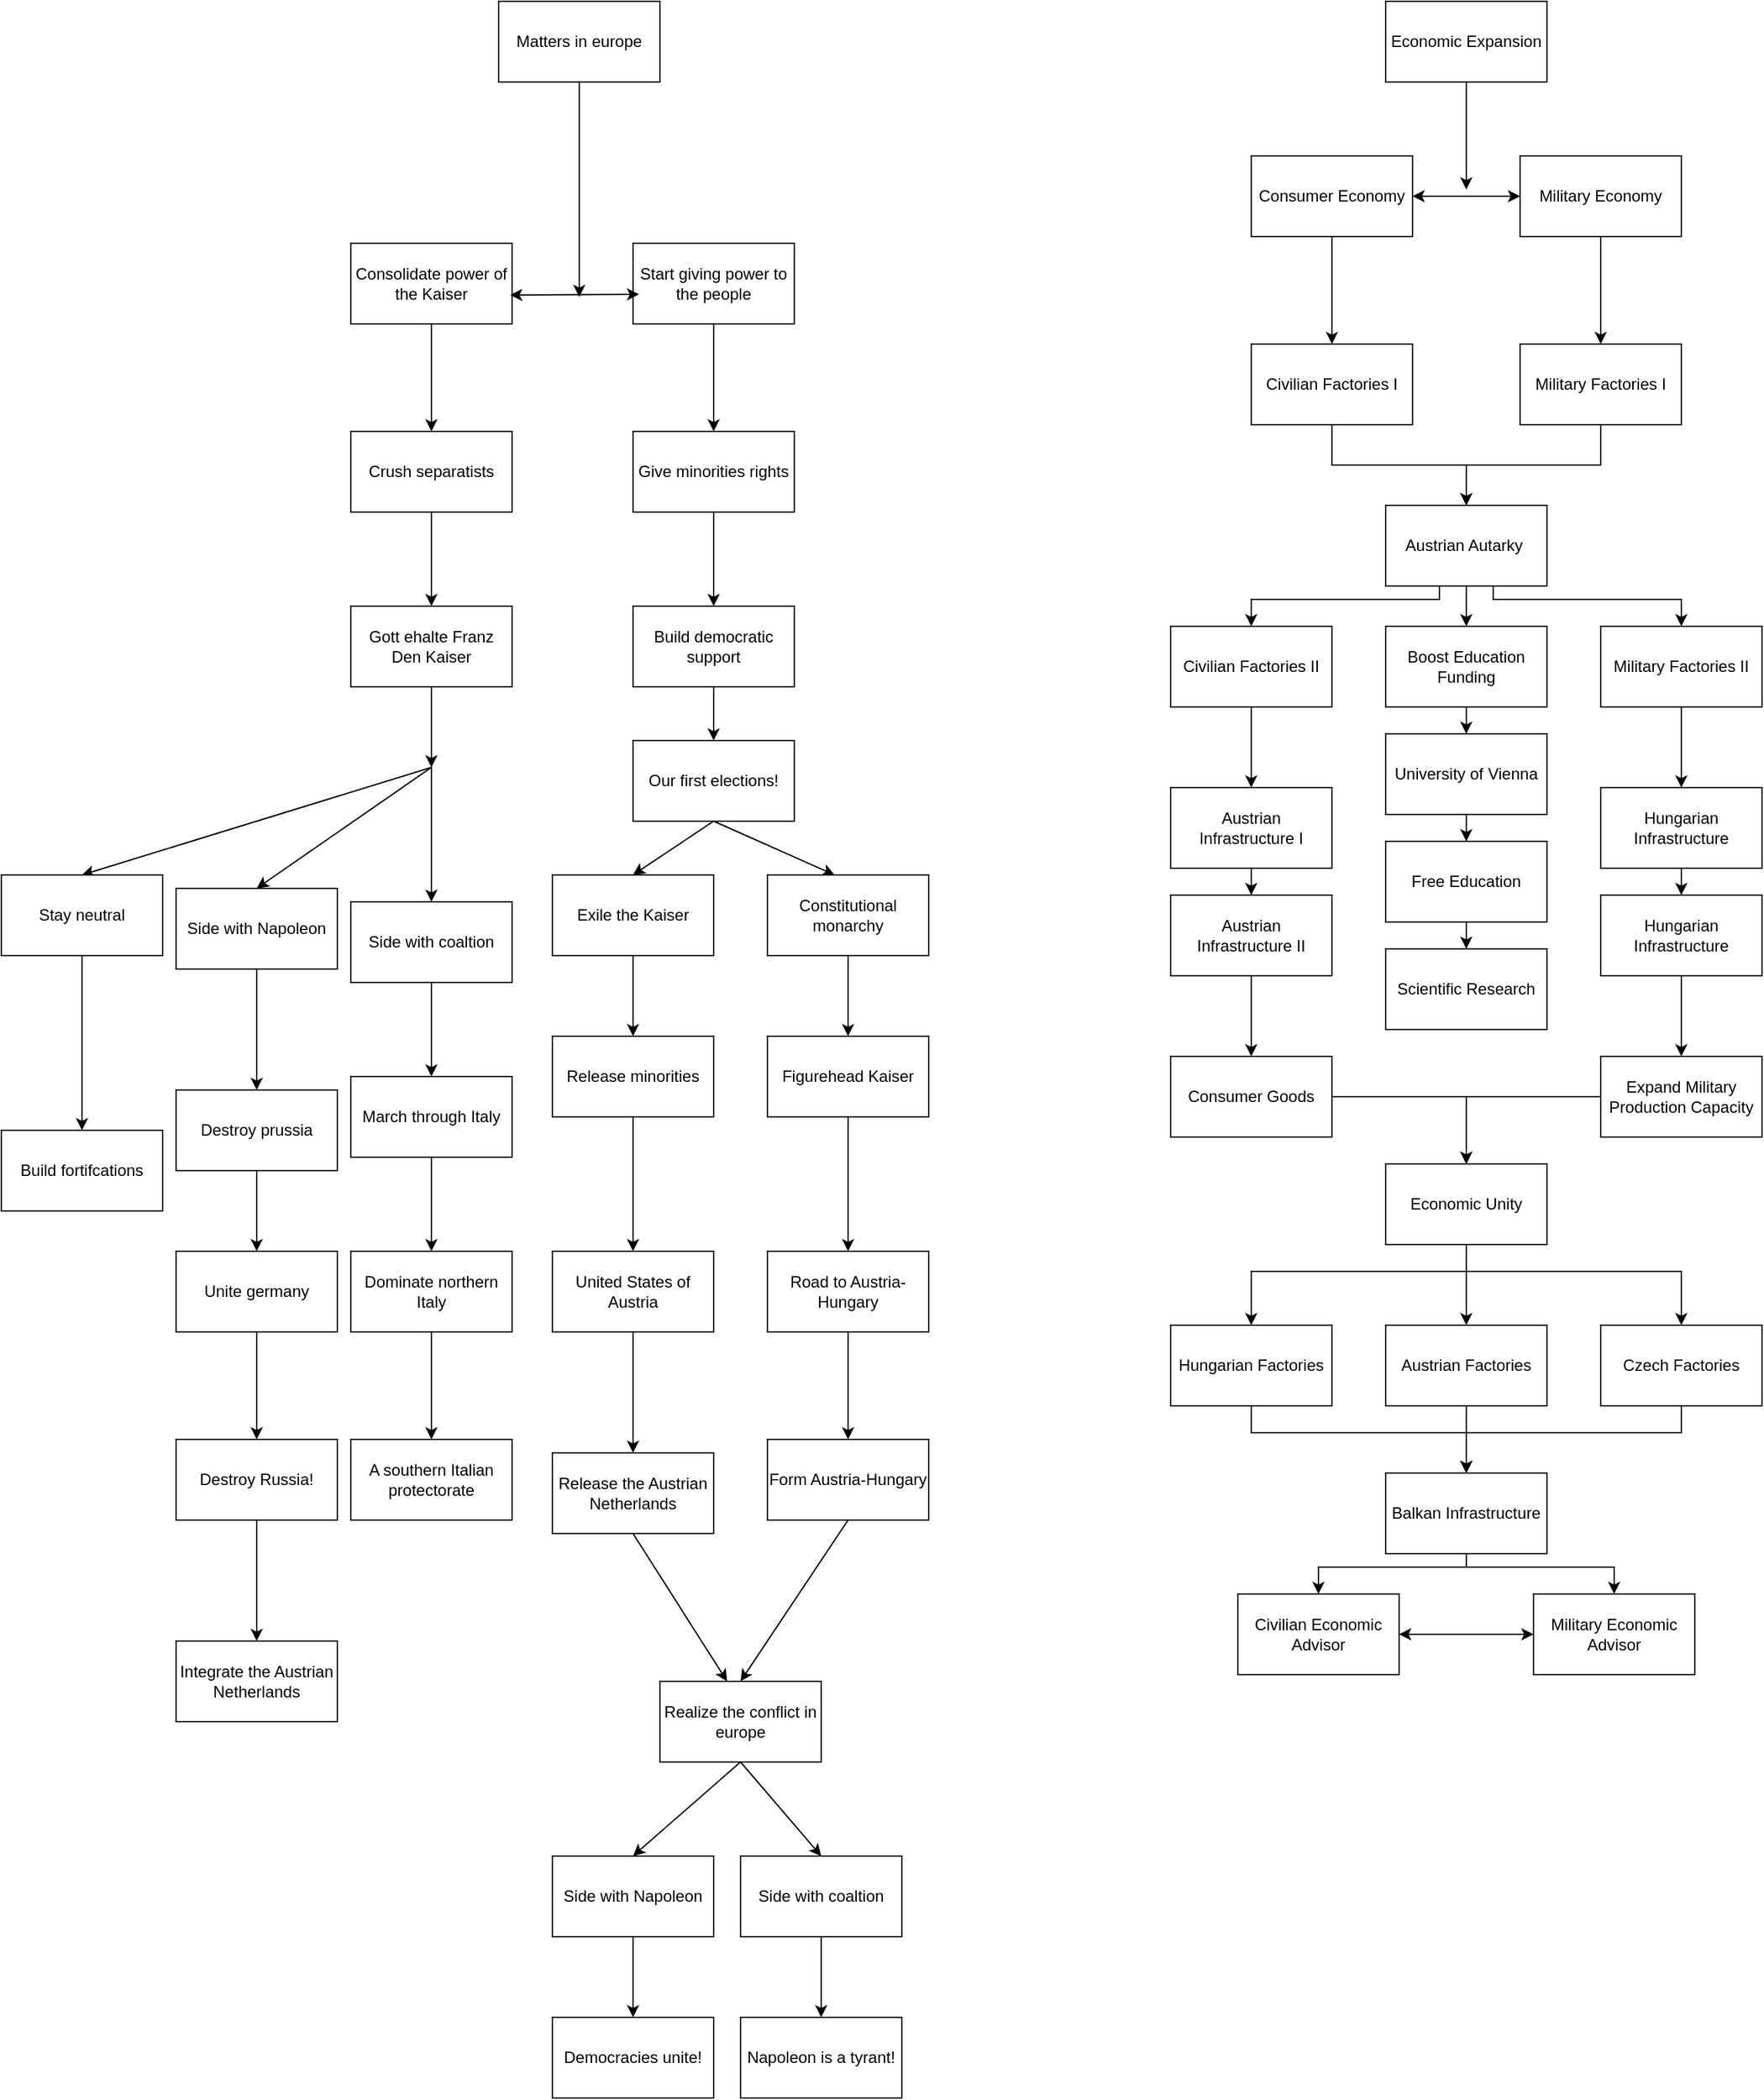<mxfile version="16.1.2" type="device" pages="3"><diagram id="ahW9oSjxaU1aZoaBbShA" name="Page-1"><mxGraphModel dx="1837" dy="1432" grid="1" gridSize="10" guides="1" tooltips="1" connect="1" arrows="1" fold="1" page="1" pageScale="1" pageWidth="1200" pageHeight="1600" math="0" shadow="0"><root><mxCell id="0"/><mxCell id="1" parent="0"/><mxCell id="sL8kFt75Kg1kwQUt9r2p-1" value="Consolidate power of the Kaiser" style="rounded=0;whiteSpace=wrap;html=1;" parent="1" vertex="1"><mxGeometry x="270" y="210" width="120" height="60" as="geometry"/></mxCell><mxCell id="sL8kFt75Kg1kwQUt9r2p-2" value="Matters in europe" style="rounded=0;whiteSpace=wrap;html=1;" parent="1" vertex="1"><mxGeometry x="380" y="30" width="120" height="60" as="geometry"/></mxCell><mxCell id="sL8kFt75Kg1kwQUt9r2p-3" value="" style="endArrow=classic;html=1;rounded=0;exitX=0.5;exitY=1;exitDx=0;exitDy=0;" parent="1" source="sL8kFt75Kg1kwQUt9r2p-2" edge="1"><mxGeometry width="50" height="50" relative="1" as="geometry"><mxPoint x="400" y="320" as="sourcePoint"/><mxPoint x="440" y="250" as="targetPoint"/></mxGeometry></mxCell><mxCell id="sL8kFt75Kg1kwQUt9r2p-10" value="Start giving power to the people" style="rounded=0;whiteSpace=wrap;html=1;" parent="1" vertex="1"><mxGeometry x="480" y="210" width="120" height="60" as="geometry"/></mxCell><mxCell id="sL8kFt75Kg1kwQUt9r2p-11" value="" style="endArrow=classic;html=1;rounded=0;exitX=0.5;exitY=1;exitDx=0;exitDy=0;" parent="1" source="sL8kFt75Kg1kwQUt9r2p-1" edge="1"><mxGeometry width="50" height="50" relative="1" as="geometry"><mxPoint x="310" y="350" as="sourcePoint"/><mxPoint x="330" y="350" as="targetPoint"/></mxGeometry></mxCell><mxCell id="sL8kFt75Kg1kwQUt9r2p-12" value="" style="endArrow=classic;startArrow=classic;html=1;rounded=0;entryX=0.038;entryY=0.633;entryDx=0;entryDy=0;entryPerimeter=0;exitX=0.988;exitY=0.642;exitDx=0;exitDy=0;exitPerimeter=0;" parent="1" source="sL8kFt75Kg1kwQUt9r2p-1" target="sL8kFt75Kg1kwQUt9r2p-10" edge="1"><mxGeometry width="50" height="50" relative="1" as="geometry"><mxPoint x="400" y="320" as="sourcePoint"/><mxPoint x="450" y="270" as="targetPoint"/><Array as="points"/></mxGeometry></mxCell><mxCell id="sL8kFt75Kg1kwQUt9r2p-13" value="Crush separatists" style="rounded=0;whiteSpace=wrap;html=1;" parent="1" vertex="1"><mxGeometry x="270" y="350" width="120" height="60" as="geometry"/></mxCell><mxCell id="sL8kFt75Kg1kwQUt9r2p-14" value="Give minorities rights" style="rounded=0;whiteSpace=wrap;html=1;" parent="1" vertex="1"><mxGeometry x="480" y="350" width="120" height="60" as="geometry"/></mxCell><mxCell id="sL8kFt75Kg1kwQUt9r2p-15" value="" style="endArrow=classic;html=1;rounded=0;exitX=0.5;exitY=1;exitDx=0;exitDy=0;entryX=0.5;entryY=0;entryDx=0;entryDy=0;" parent="1" source="sL8kFt75Kg1kwQUt9r2p-10" target="sL8kFt75Kg1kwQUt9r2p-14" edge="1"><mxGeometry width="50" height="50" relative="1" as="geometry"><mxPoint x="400" y="350" as="sourcePoint"/><mxPoint x="450" y="300" as="targetPoint"/></mxGeometry></mxCell><mxCell id="sL8kFt75Kg1kwQUt9r2p-16" value="" style="endArrow=classic;html=1;rounded=0;exitX=0.5;exitY=1;exitDx=0;exitDy=0;" parent="1" source="sL8kFt75Kg1kwQUt9r2p-14" target="sL8kFt75Kg1kwQUt9r2p-17" edge="1"><mxGeometry width="50" height="50" relative="1" as="geometry"><mxPoint x="400" y="350" as="sourcePoint"/><mxPoint x="540" y="490" as="targetPoint"/></mxGeometry></mxCell><mxCell id="sL8kFt75Kg1kwQUt9r2p-17" value="Build democratic support" style="rounded=0;whiteSpace=wrap;html=1;" parent="1" vertex="1"><mxGeometry x="480" y="480" width="120" height="60" as="geometry"/></mxCell><mxCell id="sL8kFt75Kg1kwQUt9r2p-18" value="" style="endArrow=classic;html=1;rounded=0;exitX=0.5;exitY=1;exitDx=0;exitDy=0;" parent="1" source="sL8kFt75Kg1kwQUt9r2p-13" edge="1"><mxGeometry width="50" height="50" relative="1" as="geometry"><mxPoint x="400" y="340" as="sourcePoint"/><mxPoint x="330" y="480" as="targetPoint"/></mxGeometry></mxCell><mxCell id="sL8kFt75Kg1kwQUt9r2p-19" value="Gott ehalte Franz Den Kaiser" style="rounded=0;whiteSpace=wrap;html=1;" parent="1" vertex="1"><mxGeometry x="270" y="480" width="120" height="60" as="geometry"/></mxCell><mxCell id="sL8kFt75Kg1kwQUt9r2p-20" value="" style="endArrow=classic;html=1;rounded=0;exitX=0.5;exitY=1;exitDx=0;exitDy=0;" parent="1" source="sL8kFt75Kg1kwQUt9r2p-17" edge="1"><mxGeometry width="50" height="50" relative="1" as="geometry"><mxPoint x="400" y="570" as="sourcePoint"/><mxPoint x="540" y="580" as="targetPoint"/></mxGeometry></mxCell><mxCell id="sL8kFt75Kg1kwQUt9r2p-21" value="" style="endArrow=classic;startArrow=classic;html=1;rounded=0;exitX=0.5;exitY=0;exitDx=0;exitDy=0;" parent="1" source="sL8kFt75Kg1kwQUt9r2p-22" edge="1"><mxGeometry width="50" height="50" relative="1" as="geometry"><mxPoint x="470" y="690" as="sourcePoint"/><mxPoint x="630" y="680" as="targetPoint"/><Array as="points"><mxPoint x="540" y="640"/></Array></mxGeometry></mxCell><mxCell id="sL8kFt75Kg1kwQUt9r2p-22" value="Exile the Kaiser" style="rounded=0;whiteSpace=wrap;html=1;" parent="1" vertex="1"><mxGeometry x="420" y="680" width="120" height="60" as="geometry"/></mxCell><mxCell id="sL8kFt75Kg1kwQUt9r2p-23" value="Constitutional monarchy" style="rounded=0;whiteSpace=wrap;html=1;" parent="1" vertex="1"><mxGeometry x="580" y="680" width="120" height="60" as="geometry"/></mxCell><mxCell id="sL8kFt75Kg1kwQUt9r2p-24" value="" style="endArrow=classic;html=1;rounded=0;exitX=0.5;exitY=1;exitDx=0;exitDy=0;" parent="1" source="sL8kFt75Kg1kwQUt9r2p-22" edge="1"><mxGeometry width="50" height="50" relative="1" as="geometry"><mxPoint x="400" y="740" as="sourcePoint"/><mxPoint x="480" y="800" as="targetPoint"/></mxGeometry></mxCell><mxCell id="sL8kFt75Kg1kwQUt9r2p-25" value="Release minorities" style="rounded=0;whiteSpace=wrap;html=1;" parent="1" vertex="1"><mxGeometry x="420" y="800" width="120" height="60" as="geometry"/></mxCell><mxCell id="sL8kFt75Kg1kwQUt9r2p-26" value="" style="endArrow=classic;html=1;rounded=0;exitX=0.5;exitY=1;exitDx=0;exitDy=0;" parent="1" source="sL8kFt75Kg1kwQUt9r2p-23" edge="1"><mxGeometry width="50" height="50" relative="1" as="geometry"><mxPoint x="400" y="740" as="sourcePoint"/><mxPoint x="640" y="800" as="targetPoint"/></mxGeometry></mxCell><mxCell id="sL8kFt75Kg1kwQUt9r2p-27" value="Figurehead Kaiser" style="rounded=0;whiteSpace=wrap;html=1;" parent="1" vertex="1"><mxGeometry x="580" y="800" width="120" height="60" as="geometry"/></mxCell><mxCell id="sL8kFt75Kg1kwQUt9r2p-28" value="" style="endArrow=classic;html=1;rounded=0;exitX=0.5;exitY=1;exitDx=0;exitDy=0;" parent="1" source="sL8kFt75Kg1kwQUt9r2p-25" edge="1"><mxGeometry width="50" height="50" relative="1" as="geometry"><mxPoint x="400" y="740" as="sourcePoint"/><mxPoint x="480" y="960" as="targetPoint"/></mxGeometry></mxCell><mxCell id="sL8kFt75Kg1kwQUt9r2p-29" value="" style="endArrow=classic;html=1;rounded=0;exitX=0.5;exitY=1;exitDx=0;exitDy=0;" parent="1" source="sL8kFt75Kg1kwQUt9r2p-19" edge="1"><mxGeometry width="50" height="50" relative="1" as="geometry"><mxPoint x="400" y="650" as="sourcePoint"/><mxPoint x="330" y="600" as="targetPoint"/></mxGeometry></mxCell><mxCell id="sL8kFt75Kg1kwQUt9r2p-30" value="Side with Napoleon" style="rounded=0;whiteSpace=wrap;html=1;" parent="1" vertex="1"><mxGeometry x="140" y="690" width="120" height="60" as="geometry"/></mxCell><mxCell id="sL8kFt75Kg1kwQUt9r2p-31" value="" style="endArrow=classic;startArrow=classic;html=1;rounded=0;exitX=0.5;exitY=0;exitDx=0;exitDy=0;" parent="1" source="sL8kFt75Kg1kwQUt9r2p-30" edge="1"><mxGeometry width="50" height="50" relative="1" as="geometry"><mxPoint x="210" y="690" as="sourcePoint"/><mxPoint x="330" y="700" as="targetPoint"/><Array as="points"><mxPoint x="330" y="600"/></Array></mxGeometry></mxCell><mxCell id="sL8kFt75Kg1kwQUt9r2p-32" value="" style="endArrow=classic;html=1;rounded=0;entryX=0.5;entryY=0;entryDx=0;entryDy=0;" parent="1" target="sL8kFt75Kg1kwQUt9r2p-33" edge="1"><mxGeometry width="50" height="50" relative="1" as="geometry"><mxPoint x="330" y="600" as="sourcePoint"/><mxPoint x="60" y="670" as="targetPoint"/></mxGeometry></mxCell><mxCell id="sL8kFt75Kg1kwQUt9r2p-33" value="Stay neutral" style="rounded=0;whiteSpace=wrap;html=1;" parent="1" vertex="1"><mxGeometry x="10" y="680" width="120" height="60" as="geometry"/></mxCell><mxCell id="sL8kFt75Kg1kwQUt9r2p-34" value="Side with coaltion" style="rounded=0;whiteSpace=wrap;html=1;" parent="1" vertex="1"><mxGeometry x="270" y="700" width="120" height="60" as="geometry"/></mxCell><mxCell id="sL8kFt75Kg1kwQUt9r2p-35" value="" style="endArrow=classic;html=1;rounded=0;exitX=0.5;exitY=1;exitDx=0;exitDy=0;" parent="1" source="sL8kFt75Kg1kwQUt9r2p-30" edge="1"><mxGeometry width="50" height="50" relative="1" as="geometry"><mxPoint x="280" y="710" as="sourcePoint"/><mxPoint x="200" y="840" as="targetPoint"/></mxGeometry></mxCell><mxCell id="sL8kFt75Kg1kwQUt9r2p-36" value="Destroy prussia" style="rounded=0;whiteSpace=wrap;html=1;" parent="1" vertex="1"><mxGeometry x="140" y="840" width="120" height="60" as="geometry"/></mxCell><mxCell id="sL8kFt75Kg1kwQUt9r2p-37" value="United states of austria" style="rounded=0;whiteSpace=wrap;html=1;" parent="1" vertex="1"><mxGeometry x="420" y="960" width="120" height="60" as="geometry"/></mxCell><mxCell id="sL8kFt75Kg1kwQUt9r2p-38" value="" style="endArrow=classic;html=1;rounded=0;exitX=0.5;exitY=1;exitDx=0;exitDy=0;" parent="1" source="sL8kFt75Kg1kwQUt9r2p-36" edge="1"><mxGeometry width="50" height="50" relative="1" as="geometry"><mxPoint x="390" y="780" as="sourcePoint"/><mxPoint x="200" y="960" as="targetPoint"/></mxGeometry></mxCell><mxCell id="sL8kFt75Kg1kwQUt9r2p-39" value="Unite germany" style="rounded=0;whiteSpace=wrap;html=1;" parent="1" vertex="1"><mxGeometry x="140" y="960" width="120" height="60" as="geometry"/></mxCell><mxCell id="sL8kFt75Kg1kwQUt9r2p-40" value="March through Italy" style="rounded=0;whiteSpace=wrap;html=1;" parent="1" vertex="1"><mxGeometry x="270" y="830" width="120" height="60" as="geometry"/></mxCell><mxCell id="sL8kFt75Kg1kwQUt9r2p-41" value="" style="endArrow=classic;html=1;rounded=0;exitX=0.5;exitY=1;exitDx=0;exitDy=0;entryX=0.5;entryY=0;entryDx=0;entryDy=0;" parent="1" source="sL8kFt75Kg1kwQUt9r2p-34" target="sL8kFt75Kg1kwQUt9r2p-40" edge="1"><mxGeometry width="50" height="50" relative="1" as="geometry"><mxPoint x="390" y="860" as="sourcePoint"/><mxPoint x="440" y="810" as="targetPoint"/></mxGeometry></mxCell><mxCell id="sL8kFt75Kg1kwQUt9r2p-42" value="Dominate northern Italy" style="rounded=0;whiteSpace=wrap;html=1;" parent="1" vertex="1"><mxGeometry x="270" y="960" width="120" height="60" as="geometry"/></mxCell><mxCell id="sL8kFt75Kg1kwQUt9r2p-43" value="" style="endArrow=classic;html=1;rounded=0;exitX=0.5;exitY=1;exitDx=0;exitDy=0;entryX=0.5;entryY=0;entryDx=0;entryDy=0;" parent="1" source="sL8kFt75Kg1kwQUt9r2p-40" target="sL8kFt75Kg1kwQUt9r2p-42" edge="1"><mxGeometry width="50" height="50" relative="1" as="geometry"><mxPoint x="390" y="860" as="sourcePoint"/><mxPoint x="440" y="810" as="targetPoint"/></mxGeometry></mxCell><mxCell id="sL8kFt75Kg1kwQUt9r2p-44" value="Road to Austria-Hungary" style="rounded=0;whiteSpace=wrap;html=1;" parent="1" vertex="1"><mxGeometry x="580" y="960" width="120" height="60" as="geometry"/></mxCell><mxCell id="sL8kFt75Kg1kwQUt9r2p-45" value="" style="endArrow=classic;html=1;rounded=0;entryX=0.5;entryY=0;entryDx=0;entryDy=0;exitX=0.5;exitY=1;exitDx=0;exitDy=0;" parent="1" source="sL8kFt75Kg1kwQUt9r2p-27" target="sL8kFt75Kg1kwQUt9r2p-44" edge="1"><mxGeometry width="50" height="50" relative="1" as="geometry"><mxPoint x="390" y="860" as="sourcePoint"/><mxPoint x="440" y="810" as="targetPoint"/></mxGeometry></mxCell><mxCell id="sL8kFt75Kg1kwQUt9r2p-46" value="" style="endArrow=classic;html=1;rounded=0;exitX=0.5;exitY=1;exitDx=0;exitDy=0;" parent="1" source="sL8kFt75Kg1kwQUt9r2p-39" edge="1"><mxGeometry width="50" height="50" relative="1" as="geometry"><mxPoint x="390" y="990" as="sourcePoint"/><mxPoint x="200" y="1100" as="targetPoint"/></mxGeometry></mxCell><mxCell id="sL8kFt75Kg1kwQUt9r2p-47" value="Destroy Russia!" style="rounded=0;whiteSpace=wrap;html=1;" parent="1" vertex="1"><mxGeometry x="140" y="1100" width="120" height="60" as="geometry"/></mxCell><mxCell id="sL8kFt75Kg1kwQUt9r2p-48" value="" style="endArrow=classic;html=1;rounded=0;exitX=0.5;exitY=1;exitDx=0;exitDy=0;entryX=0.5;entryY=0;entryDx=0;entryDy=0;" parent="1" source="sL8kFt75Kg1kwQUt9r2p-37" target="F-Waqx_YhWlxfOVbGZJf-3" edge="1"><mxGeometry width="50" height="50" relative="1" as="geometry"><mxPoint x="480" y="1030" as="sourcePoint"/><mxPoint x="480" y="1110" as="targetPoint"/></mxGeometry></mxCell><mxCell id="sL8kFt75Kg1kwQUt9r2p-49" value="" style="endArrow=classic;html=1;rounded=0;exitX=0.5;exitY=1;exitDx=0;exitDy=0;" parent="1" source="sL8kFt75Kg1kwQUt9r2p-47" edge="1"><mxGeometry width="50" height="50" relative="1" as="geometry"><mxPoint x="390" y="1170" as="sourcePoint"/><mxPoint x="200" y="1250" as="targetPoint"/></mxGeometry></mxCell><mxCell id="sL8kFt75Kg1kwQUt9r2p-50" value="Integrate the Austrian Netherlands" style="rounded=0;whiteSpace=wrap;html=1;" parent="1" vertex="1"><mxGeometry x="140" y="1250" width="120" height="60" as="geometry"/></mxCell><mxCell id="F-Waqx_YhWlxfOVbGZJf-1" value="Form Austria-Hungary" style="rounded=0;whiteSpace=wrap;html=1;" parent="1" vertex="1"><mxGeometry x="580" y="1100" width="120" height="60" as="geometry"/></mxCell><mxCell id="F-Waqx_YhWlxfOVbGZJf-2" value="" style="endArrow=classic;html=1;rounded=0;exitX=0.5;exitY=1;exitDx=0;exitDy=0;entryX=0.5;entryY=0;entryDx=0;entryDy=0;" parent="1" source="sL8kFt75Kg1kwQUt9r2p-44" target="F-Waqx_YhWlxfOVbGZJf-1" edge="1"><mxGeometry width="50" height="50" relative="1" as="geometry"><mxPoint x="420" y="1000" as="sourcePoint"/><mxPoint x="470" y="950" as="targetPoint"/></mxGeometry></mxCell><mxCell id="F-Waqx_YhWlxfOVbGZJf-3" value="Release the Austrian Netherlands" style="rounded=0;whiteSpace=wrap;html=1;" parent="1" vertex="1"><mxGeometry x="420" y="1110" width="120" height="60" as="geometry"/></mxCell><mxCell id="F-Waqx_YhWlxfOVbGZJf-4" value="United States of Austria" style="whiteSpace=wrap;html=1;rounded=0;" parent="1" vertex="1"><mxGeometry x="420" y="960" width="120" height="60" as="geometry"/></mxCell><mxCell id="F-Waqx_YhWlxfOVbGZJf-7" value="Build fortifcations" style="rounded=0;whiteSpace=wrap;html=1;" parent="1" vertex="1"><mxGeometry x="10" y="870" width="120" height="60" as="geometry"/></mxCell><mxCell id="F-Waqx_YhWlxfOVbGZJf-9" value="" style="endArrow=classic;html=1;rounded=0;exitX=0.5;exitY=1;exitDx=0;exitDy=0;entryX=0.5;entryY=0;entryDx=0;entryDy=0;" parent="1" source="sL8kFt75Kg1kwQUt9r2p-33" target="F-Waqx_YhWlxfOVbGZJf-7" edge="1"><mxGeometry width="50" height="50" relative="1" as="geometry"><mxPoint x="420" y="1020" as="sourcePoint"/><mxPoint x="470" y="970" as="targetPoint"/></mxGeometry></mxCell><mxCell id="F-Waqx_YhWlxfOVbGZJf-11" value="" style="endArrow=classic;html=1;rounded=0;exitX=0.5;exitY=1;exitDx=0;exitDy=0;" parent="1" source="F-Waqx_YhWlxfOVbGZJf-3" edge="1"><mxGeometry width="50" height="50" relative="1" as="geometry"><mxPoint x="220" y="1160" as="sourcePoint"/><mxPoint x="550" y="1280" as="targetPoint"/></mxGeometry></mxCell><mxCell id="F-Waqx_YhWlxfOVbGZJf-12" value="" style="endArrow=classic;html=1;rounded=0;exitX=0.5;exitY=1;exitDx=0;exitDy=0;" parent="1" source="F-Waqx_YhWlxfOVbGZJf-1" edge="1"><mxGeometry width="50" height="50" relative="1" as="geometry"><mxPoint x="490" y="1160" as="sourcePoint"/><mxPoint x="560" y="1280" as="targetPoint"/></mxGeometry></mxCell><mxCell id="F-Waqx_YhWlxfOVbGZJf-13" value="Realize the conflict in europe" style="rounded=0;whiteSpace=wrap;html=1;" parent="1" vertex="1"><mxGeometry x="500" y="1280" width="120" height="60" as="geometry"/></mxCell><mxCell id="F-Waqx_YhWlxfOVbGZJf-14" value="" style="endArrow=classic;html=1;rounded=0;exitX=0.5;exitY=1;exitDx=0;exitDy=0;" parent="1" source="F-Waqx_YhWlxfOVbGZJf-13" edge="1"><mxGeometry width="50" height="50" relative="1" as="geometry"><mxPoint x="490" y="1400" as="sourcePoint"/><mxPoint x="480" y="1410" as="targetPoint"/></mxGeometry></mxCell><mxCell id="F-Waqx_YhWlxfOVbGZJf-15" value="" style="endArrow=classic;html=1;rounded=0;exitX=0.5;exitY=1;exitDx=0;exitDy=0;" parent="1" source="F-Waqx_YhWlxfOVbGZJf-13" edge="1"><mxGeometry width="50" height="50" relative="1" as="geometry"><mxPoint x="490" y="1400" as="sourcePoint"/><mxPoint x="620" y="1410" as="targetPoint"/></mxGeometry></mxCell><mxCell id="F-Waqx_YhWlxfOVbGZJf-16" value="Side with Napoleon" style="rounded=0;whiteSpace=wrap;html=1;" parent="1" vertex="1"><mxGeometry x="420" y="1410" width="120" height="60" as="geometry"/></mxCell><mxCell id="F-Waqx_YhWlxfOVbGZJf-17" value="Side with coaltion" style="rounded=0;whiteSpace=wrap;html=1;" parent="1" vertex="1"><mxGeometry x="560" y="1410" width="120" height="60" as="geometry"/></mxCell><mxCell id="artolOdcp9JUCmQjD3Fe-1" value="" style="endArrow=classic;html=1;rounded=0;exitX=0.5;exitY=1;exitDx=0;exitDy=0;" parent="1" source="F-Waqx_YhWlxfOVbGZJf-16" edge="1"><mxGeometry width="50" height="50" relative="1" as="geometry"><mxPoint x="420" y="1360" as="sourcePoint"/><mxPoint x="480" y="1530" as="targetPoint"/></mxGeometry></mxCell><mxCell id="artolOdcp9JUCmQjD3Fe-2" value="Democracies unite!" style="rounded=0;whiteSpace=wrap;html=1;" parent="1" vertex="1"><mxGeometry x="420" y="1530" width="120" height="60" as="geometry"/></mxCell><mxCell id="artolOdcp9JUCmQjD3Fe-3" value="Napoleon is a tyrant!" style="rounded=0;whiteSpace=wrap;html=1;" parent="1" vertex="1"><mxGeometry x="560" y="1530" width="120" height="60" as="geometry"/></mxCell><mxCell id="artolOdcp9JUCmQjD3Fe-4" value="" style="endArrow=classic;html=1;rounded=0;exitX=0.5;exitY=1;exitDx=0;exitDy=0;entryX=0.5;entryY=0;entryDx=0;entryDy=0;" parent="1" source="F-Waqx_YhWlxfOVbGZJf-17" target="artolOdcp9JUCmQjD3Fe-3" edge="1"><mxGeometry width="50" height="50" relative="1" as="geometry"><mxPoint x="420" y="1400" as="sourcePoint"/><mxPoint x="470" y="1350" as="targetPoint"/></mxGeometry></mxCell><mxCell id="ue5BnWe2dpX-O7SIreWH-4" value="" style="endArrow=classic;html=1;rounded=0;exitX=0.5;exitY=1;exitDx=0;exitDy=0;" parent="1" source="sL8kFt75Kg1kwQUt9r2p-42" edge="1"><mxGeometry width="50" height="50" relative="1" as="geometry"><mxPoint x="420" y="1180" as="sourcePoint"/><mxPoint x="330" y="1100" as="targetPoint"/></mxGeometry></mxCell><mxCell id="ue5BnWe2dpX-O7SIreWH-5" value="A southern Italian protectorate" style="rounded=0;whiteSpace=wrap;html=1;" parent="1" vertex="1"><mxGeometry x="270" y="1100" width="120" height="60" as="geometry"/></mxCell><mxCell id="ue5BnWe2dpX-O7SIreWH-6" value="Our first elections!" style="rounded=0;whiteSpace=wrap;html=1;" parent="1" vertex="1"><mxGeometry x="480" y="580" width="120" height="60" as="geometry"/></mxCell><mxCell id="TvmOpWHjUm1hHIMVIxY2-3" style="edgeStyle=orthogonalEdgeStyle;rounded=0;orthogonalLoop=1;jettySize=auto;html=1;" edge="1" parent="1" source="TvmOpWHjUm1hHIMVIxY2-2"><mxGeometry relative="1" as="geometry"><mxPoint x="1100" y="170" as="targetPoint"/></mxGeometry></mxCell><mxCell id="TvmOpWHjUm1hHIMVIxY2-2" value="Economic Expansion" style="rounded=0;whiteSpace=wrap;html=1;" vertex="1" parent="1"><mxGeometry x="1040" y="30" width="120" height="60" as="geometry"/></mxCell><mxCell id="TvmOpWHjUm1hHIMVIxY2-7" style="edgeStyle=orthogonalEdgeStyle;rounded=0;orthogonalLoop=1;jettySize=auto;html=1;" edge="1" parent="1" source="TvmOpWHjUm1hHIMVIxY2-4"><mxGeometry relative="1" as="geometry"><mxPoint x="1140" y="175" as="targetPoint"/></mxGeometry></mxCell><mxCell id="TvmOpWHjUm1hHIMVIxY2-11" style="edgeStyle=orthogonalEdgeStyle;rounded=0;orthogonalLoop=1;jettySize=auto;html=1;" edge="1" parent="1" source="TvmOpWHjUm1hHIMVIxY2-4" target="TvmOpWHjUm1hHIMVIxY2-12"><mxGeometry relative="1" as="geometry"><mxPoint x="1000" y="285" as="targetPoint"/></mxGeometry></mxCell><mxCell id="TvmOpWHjUm1hHIMVIxY2-4" value="Consumer Economy" style="rounded=0;whiteSpace=wrap;html=1;" vertex="1" parent="1"><mxGeometry x="940" y="145" width="120" height="60" as="geometry"/></mxCell><mxCell id="TvmOpWHjUm1hHIMVIxY2-6" style="edgeStyle=orthogonalEdgeStyle;rounded=0;orthogonalLoop=1;jettySize=auto;html=1;" edge="1" parent="1" source="TvmOpWHjUm1hHIMVIxY2-5" target="TvmOpWHjUm1hHIMVIxY2-4"><mxGeometry relative="1" as="geometry"/></mxCell><mxCell id="TvmOpWHjUm1hHIMVIxY2-15" style="edgeStyle=orthogonalEdgeStyle;rounded=0;orthogonalLoop=1;jettySize=auto;html=1;" edge="1" parent="1" source="TvmOpWHjUm1hHIMVIxY2-5" target="TvmOpWHjUm1hHIMVIxY2-16"><mxGeometry relative="1" as="geometry"><mxPoint x="1200" y="295" as="targetPoint"/></mxGeometry></mxCell><mxCell id="TvmOpWHjUm1hHIMVIxY2-5" value="Military Economy" style="rounded=0;whiteSpace=wrap;html=1;" vertex="1" parent="1"><mxGeometry x="1140" y="145" width="120" height="60" as="geometry"/></mxCell><mxCell id="TvmOpWHjUm1hHIMVIxY2-13" style="edgeStyle=orthogonalEdgeStyle;rounded=0;orthogonalLoop=1;jettySize=auto;html=1;" edge="1" parent="1" source="TvmOpWHjUm1hHIMVIxY2-12" target="TvmOpWHjUm1hHIMVIxY2-14"><mxGeometry relative="1" as="geometry"><mxPoint x="1000" y="415" as="targetPoint"/></mxGeometry></mxCell><mxCell id="TvmOpWHjUm1hHIMVIxY2-12" value="Civilian Factories I" style="rounded=0;whiteSpace=wrap;html=1;" vertex="1" parent="1"><mxGeometry x="940" y="285" width="120" height="60" as="geometry"/></mxCell><mxCell id="TvmOpWHjUm1hHIMVIxY2-20" style="edgeStyle=orthogonalEdgeStyle;rounded=0;orthogonalLoop=1;jettySize=auto;html=1;" edge="1" parent="1" source="TvmOpWHjUm1hHIMVIxY2-14" target="TvmOpWHjUm1hHIMVIxY2-22"><mxGeometry relative="1" as="geometry"><mxPoint x="1240" y="495" as="targetPoint"/><Array as="points"><mxPoint x="1120" y="475"/><mxPoint x="1260" y="475"/></Array></mxGeometry></mxCell><mxCell id="TvmOpWHjUm1hHIMVIxY2-24" style="edgeStyle=orthogonalEdgeStyle;rounded=0;orthogonalLoop=1;jettySize=auto;html=1;exitX=0.5;exitY=1;exitDx=0;exitDy=0;" edge="1" parent="1" source="TvmOpWHjUm1hHIMVIxY2-14" target="TvmOpWHjUm1hHIMVIxY2-19"><mxGeometry relative="1" as="geometry"><Array as="points"><mxPoint x="1080" y="465"/><mxPoint x="1080" y="475"/><mxPoint x="940" y="475"/></Array></mxGeometry></mxCell><mxCell id="TvmOpWHjUm1hHIMVIxY2-26" style="edgeStyle=orthogonalEdgeStyle;rounded=0;orthogonalLoop=1;jettySize=auto;html=1;entryX=0.5;entryY=0;entryDx=0;entryDy=0;" edge="1" parent="1" source="TvmOpWHjUm1hHIMVIxY2-14" target="TvmOpWHjUm1hHIMVIxY2-25"><mxGeometry relative="1" as="geometry"/></mxCell><mxCell id="TvmOpWHjUm1hHIMVIxY2-14" value="Austrian Autarky&amp;nbsp;" style="rounded=0;whiteSpace=wrap;html=1;" vertex="1" parent="1"><mxGeometry x="1040" y="405" width="120" height="60" as="geometry"/></mxCell><mxCell id="TvmOpWHjUm1hHIMVIxY2-17" style="edgeStyle=orthogonalEdgeStyle;rounded=0;orthogonalLoop=1;jettySize=auto;html=1;" edge="1" parent="1" source="TvmOpWHjUm1hHIMVIxY2-16" target="TvmOpWHjUm1hHIMVIxY2-14"><mxGeometry relative="1" as="geometry"/></mxCell><mxCell id="TvmOpWHjUm1hHIMVIxY2-16" value="Military Factories I" style="rounded=0;whiteSpace=wrap;html=1;" vertex="1" parent="1"><mxGeometry x="1140" y="285" width="120" height="60" as="geometry"/></mxCell><mxCell id="TvmOpWHjUm1hHIMVIxY2-54" style="edgeStyle=orthogonalEdgeStyle;rounded=0;orthogonalLoop=1;jettySize=auto;html=1;" edge="1" parent="1" source="TvmOpWHjUm1hHIMVIxY2-19" target="TvmOpWHjUm1hHIMVIxY2-55"><mxGeometry relative="1" as="geometry"><mxPoint x="940" y="615" as="targetPoint"/></mxGeometry></mxCell><mxCell id="TvmOpWHjUm1hHIMVIxY2-19" value="Civilian&amp;nbsp;Factories II" style="rounded=0;whiteSpace=wrap;html=1;" vertex="1" parent="1"><mxGeometry x="880" y="495" width="120" height="60" as="geometry"/></mxCell><mxCell id="TvmOpWHjUm1hHIMVIxY2-63" style="edgeStyle=orthogonalEdgeStyle;rounded=0;orthogonalLoop=1;jettySize=auto;html=1;entryX=0.5;entryY=0;entryDx=0;entryDy=0;" edge="1" parent="1" source="TvmOpWHjUm1hHIMVIxY2-22" target="TvmOpWHjUm1hHIMVIxY2-61"><mxGeometry relative="1" as="geometry"/></mxCell><mxCell id="TvmOpWHjUm1hHIMVIxY2-22" value="Military Factories II" style="rounded=0;whiteSpace=wrap;html=1;" vertex="1" parent="1"><mxGeometry x="1200" y="495" width="120" height="60" as="geometry"/></mxCell><mxCell id="TvmOpWHjUm1hHIMVIxY2-27" style="edgeStyle=orthogonalEdgeStyle;rounded=0;orthogonalLoop=1;jettySize=auto;html=1;" edge="1" parent="1" source="TvmOpWHjUm1hHIMVIxY2-25" target="TvmOpWHjUm1hHIMVIxY2-28"><mxGeometry relative="1" as="geometry"><mxPoint x="1100" y="575" as="targetPoint"/></mxGeometry></mxCell><mxCell id="TvmOpWHjUm1hHIMVIxY2-25" value="Boost Education Funding" style="rounded=0;whiteSpace=wrap;html=1;" vertex="1" parent="1"><mxGeometry x="1040" y="495" width="120" height="60" as="geometry"/></mxCell><mxCell id="TvmOpWHjUm1hHIMVIxY2-30" value="" style="edgeStyle=orthogonalEdgeStyle;rounded=0;orthogonalLoop=1;jettySize=auto;html=1;" edge="1" parent="1" source="TvmOpWHjUm1hHIMVIxY2-28" target="TvmOpWHjUm1hHIMVIxY2-29"><mxGeometry relative="1" as="geometry"/></mxCell><mxCell id="TvmOpWHjUm1hHIMVIxY2-28" value="University of Vienna" style="rounded=0;whiteSpace=wrap;html=1;" vertex="1" parent="1"><mxGeometry x="1040" y="575" width="120" height="60" as="geometry"/></mxCell><mxCell id="TvmOpWHjUm1hHIMVIxY2-31" style="edgeStyle=orthogonalEdgeStyle;rounded=0;orthogonalLoop=1;jettySize=auto;html=1;" edge="1" parent="1" source="TvmOpWHjUm1hHIMVIxY2-29" target="TvmOpWHjUm1hHIMVIxY2-32"><mxGeometry relative="1" as="geometry"><mxPoint x="1100" y="735" as="targetPoint"/></mxGeometry></mxCell><mxCell id="TvmOpWHjUm1hHIMVIxY2-29" value="Free Education" style="whiteSpace=wrap;html=1;rounded=0;" vertex="1" parent="1"><mxGeometry x="1040" y="655" width="120" height="60" as="geometry"/></mxCell><mxCell id="TvmOpWHjUm1hHIMVIxY2-32" value="Scientific Research" style="rounded=0;whiteSpace=wrap;html=1;" vertex="1" parent="1"><mxGeometry x="1040" y="735" width="120" height="60" as="geometry"/></mxCell><mxCell id="TvmOpWHjUm1hHIMVIxY2-37" style="edgeStyle=orthogonalEdgeStyle;rounded=0;orthogonalLoop=1;jettySize=auto;html=1;" edge="1" parent="1" source="TvmOpWHjUm1hHIMVIxY2-34" target="TvmOpWHjUm1hHIMVIxY2-38"><mxGeometry relative="1" as="geometry"><mxPoint x="1100" y="895.0" as="targetPoint"/></mxGeometry></mxCell><mxCell id="TvmOpWHjUm1hHIMVIxY2-34" value="Consumer Goods" style="rounded=0;whiteSpace=wrap;html=1;" vertex="1" parent="1"><mxGeometry x="880" y="815" width="120" height="60" as="geometry"/></mxCell><mxCell id="TvmOpWHjUm1hHIMVIxY2-39" style="edgeStyle=orthogonalEdgeStyle;rounded=0;orthogonalLoop=1;jettySize=auto;html=1;entryX=0.5;entryY=0;entryDx=0;entryDy=0;" edge="1" parent="1" source="TvmOpWHjUm1hHIMVIxY2-36" target="TvmOpWHjUm1hHIMVIxY2-38"><mxGeometry relative="1" as="geometry"/></mxCell><mxCell id="TvmOpWHjUm1hHIMVIxY2-36" value="Expand Military Production Capacity" style="rounded=0;whiteSpace=wrap;html=1;" vertex="1" parent="1"><mxGeometry x="1200" y="815.0" width="120" height="60" as="geometry"/></mxCell><mxCell id="TvmOpWHjUm1hHIMVIxY2-40" style="edgeStyle=orthogonalEdgeStyle;rounded=0;orthogonalLoop=1;jettySize=auto;html=1;" edge="1" parent="1" source="TvmOpWHjUm1hHIMVIxY2-38" target="TvmOpWHjUm1hHIMVIxY2-41"><mxGeometry relative="1" as="geometry"><mxPoint x="940" y="1015.0" as="targetPoint"/><Array as="points"><mxPoint x="1100" y="975"/><mxPoint x="940" y="975"/></Array></mxGeometry></mxCell><mxCell id="TvmOpWHjUm1hHIMVIxY2-42" style="edgeStyle=orthogonalEdgeStyle;rounded=0;orthogonalLoop=1;jettySize=auto;html=1;" edge="1" parent="1" source="TvmOpWHjUm1hHIMVIxY2-38" target="TvmOpWHjUm1hHIMVIxY2-43"><mxGeometry relative="1" as="geometry"><mxPoint x="1100" y="1015.0" as="targetPoint"/></mxGeometry></mxCell><mxCell id="TvmOpWHjUm1hHIMVIxY2-44" style="edgeStyle=orthogonalEdgeStyle;rounded=0;orthogonalLoop=1;jettySize=auto;html=1;" edge="1" parent="1" source="TvmOpWHjUm1hHIMVIxY2-38" target="TvmOpWHjUm1hHIMVIxY2-45"><mxGeometry relative="1" as="geometry"><mxPoint x="1240" y="985.0" as="targetPoint"/><Array as="points"><mxPoint x="1100" y="975"/><mxPoint x="1260" y="975"/></Array></mxGeometry></mxCell><mxCell id="TvmOpWHjUm1hHIMVIxY2-38" value="Economic Unity" style="rounded=0;whiteSpace=wrap;html=1;" vertex="1" parent="1"><mxGeometry x="1040" y="895.0" width="120" height="60" as="geometry"/></mxCell><mxCell id="TvmOpWHjUm1hHIMVIxY2-46" style="edgeStyle=orthogonalEdgeStyle;rounded=0;orthogonalLoop=1;jettySize=auto;html=1;entryX=0.5;entryY=0;entryDx=0;entryDy=0;" edge="1" parent="1" source="TvmOpWHjUm1hHIMVIxY2-41" target="TvmOpWHjUm1hHIMVIxY2-49"><mxGeometry relative="1" as="geometry"><mxPoint x="1100" y="1115.0" as="targetPoint"/><Array as="points"><mxPoint x="940" y="1095"/><mxPoint x="1100" y="1095"/></Array></mxGeometry></mxCell><mxCell id="TvmOpWHjUm1hHIMVIxY2-41" value="Hungarian Factories" style="rounded=0;whiteSpace=wrap;html=1;" vertex="1" parent="1"><mxGeometry x="880" y="1015.0" width="120" height="60" as="geometry"/></mxCell><mxCell id="TvmOpWHjUm1hHIMVIxY2-52" style="edgeStyle=orthogonalEdgeStyle;rounded=0;orthogonalLoop=1;jettySize=auto;html=1;entryX=0.5;entryY=0;entryDx=0;entryDy=0;" edge="1" parent="1" source="TvmOpWHjUm1hHIMVIxY2-43" target="TvmOpWHjUm1hHIMVIxY2-49"><mxGeometry relative="1" as="geometry"/></mxCell><mxCell id="TvmOpWHjUm1hHIMVIxY2-43" value="Austrian Factories" style="rounded=0;whiteSpace=wrap;html=1;" vertex="1" parent="1"><mxGeometry x="1040" y="1015.0" width="120" height="60" as="geometry"/></mxCell><mxCell id="TvmOpWHjUm1hHIMVIxY2-53" style="edgeStyle=orthogonalEdgeStyle;rounded=0;orthogonalLoop=1;jettySize=auto;html=1;entryX=0.5;entryY=0;entryDx=0;entryDy=0;" edge="1" parent="1" source="TvmOpWHjUm1hHIMVIxY2-45" target="TvmOpWHjUm1hHIMVIxY2-49"><mxGeometry relative="1" as="geometry"><Array as="points"><mxPoint x="1260" y="1095"/><mxPoint x="1100" y="1095"/></Array></mxGeometry></mxCell><mxCell id="TvmOpWHjUm1hHIMVIxY2-45" value="Czech Factories" style="rounded=0;whiteSpace=wrap;html=1;" vertex="1" parent="1"><mxGeometry x="1200" y="1015.0" width="120" height="60" as="geometry"/></mxCell><mxCell id="TvmOpWHjUm1hHIMVIxY2-65" style="edgeStyle=orthogonalEdgeStyle;rounded=0;orthogonalLoop=1;jettySize=auto;html=1;" edge="1" parent="1" source="TvmOpWHjUm1hHIMVIxY2-49" target="TvmOpWHjUm1hHIMVIxY2-66"><mxGeometry relative="1" as="geometry"><mxPoint x="1100" y="1215" as="targetPoint"/><Array as="points"><mxPoint x="1100" y="1195"/><mxPoint x="990" y="1195"/></Array></mxGeometry></mxCell><mxCell id="TvmOpWHjUm1hHIMVIxY2-68" style="edgeStyle=orthogonalEdgeStyle;rounded=0;orthogonalLoop=1;jettySize=auto;html=1;" edge="1" parent="1" source="TvmOpWHjUm1hHIMVIxY2-49" target="TvmOpWHjUm1hHIMVIxY2-67"><mxGeometry relative="1" as="geometry"><Array as="points"><mxPoint x="1100" y="1195"/><mxPoint x="1210" y="1195"/></Array></mxGeometry></mxCell><mxCell id="TvmOpWHjUm1hHIMVIxY2-49" value="Balkan Infrastructure" style="rounded=0;whiteSpace=wrap;html=1;" vertex="1" parent="1"><mxGeometry x="1040" y="1125" width="120" height="60" as="geometry"/></mxCell><mxCell id="TvmOpWHjUm1hHIMVIxY2-58" style="edgeStyle=orthogonalEdgeStyle;rounded=0;orthogonalLoop=1;jettySize=auto;html=1;entryX=0.5;entryY=0;entryDx=0;entryDy=0;" edge="1" parent="1" source="TvmOpWHjUm1hHIMVIxY2-55" target="TvmOpWHjUm1hHIMVIxY2-57"><mxGeometry relative="1" as="geometry"/></mxCell><mxCell id="TvmOpWHjUm1hHIMVIxY2-55" value="Austrian &lt;br&gt;Infrastructure I" style="rounded=0;whiteSpace=wrap;html=1;" vertex="1" parent="1"><mxGeometry x="880" y="615" width="120" height="60" as="geometry"/></mxCell><mxCell id="TvmOpWHjUm1hHIMVIxY2-59" style="edgeStyle=orthogonalEdgeStyle;rounded=0;orthogonalLoop=1;jettySize=auto;html=1;" edge="1" parent="1" source="TvmOpWHjUm1hHIMVIxY2-57" target="TvmOpWHjUm1hHIMVIxY2-34"><mxGeometry relative="1" as="geometry"/></mxCell><mxCell id="TvmOpWHjUm1hHIMVIxY2-57" value="Austrian&lt;br&gt;Infrastructure II" style="rounded=0;whiteSpace=wrap;html=1;" vertex="1" parent="1"><mxGeometry x="880" y="695" width="120" height="60" as="geometry"/></mxCell><mxCell id="TvmOpWHjUm1hHIMVIxY2-60" style="edgeStyle=orthogonalEdgeStyle;rounded=0;orthogonalLoop=1;jettySize=auto;html=1;entryX=0.5;entryY=0;entryDx=0;entryDy=0;" edge="1" parent="1" source="TvmOpWHjUm1hHIMVIxY2-61" target="TvmOpWHjUm1hHIMVIxY2-62"><mxGeometry relative="1" as="geometry"/></mxCell><mxCell id="TvmOpWHjUm1hHIMVIxY2-61" value="Hungarian Infrastructure" style="rounded=0;whiteSpace=wrap;html=1;" vertex="1" parent="1"><mxGeometry x="1200" y="615" width="120" height="60" as="geometry"/></mxCell><mxCell id="TvmOpWHjUm1hHIMVIxY2-64" style="edgeStyle=orthogonalEdgeStyle;rounded=0;orthogonalLoop=1;jettySize=auto;html=1;entryX=0.5;entryY=0;entryDx=0;entryDy=0;" edge="1" parent="1" source="TvmOpWHjUm1hHIMVIxY2-62" target="TvmOpWHjUm1hHIMVIxY2-36"><mxGeometry relative="1" as="geometry"/></mxCell><mxCell id="TvmOpWHjUm1hHIMVIxY2-62" value="Hungarian Infrastructure" style="rounded=0;whiteSpace=wrap;html=1;" vertex="1" parent="1"><mxGeometry x="1200" y="695" width="120" height="60" as="geometry"/></mxCell><mxCell id="TvmOpWHjUm1hHIMVIxY2-74" style="edgeStyle=orthogonalEdgeStyle;rounded=0;orthogonalLoop=1;jettySize=auto;html=1;" edge="1" parent="1" source="TvmOpWHjUm1hHIMVIxY2-66"><mxGeometry relative="1" as="geometry"><mxPoint x="1150" y="1245" as="targetPoint"/></mxGeometry></mxCell><mxCell id="TvmOpWHjUm1hHIMVIxY2-66" value="Civilian Economic Advisor" style="rounded=0;whiteSpace=wrap;html=1;" vertex="1" parent="1"><mxGeometry x="930" y="1215" width="120" height="60" as="geometry"/></mxCell><mxCell id="TvmOpWHjUm1hHIMVIxY2-72" value="" style="edgeStyle=orthogonalEdgeStyle;rounded=0;orthogonalLoop=1;jettySize=auto;html=1;" edge="1" parent="1" source="TvmOpWHjUm1hHIMVIxY2-67" target="TvmOpWHjUm1hHIMVIxY2-66"><mxGeometry relative="1" as="geometry"/></mxCell><mxCell id="TvmOpWHjUm1hHIMVIxY2-67" value="Military Economic Advisor" style="rounded=0;whiteSpace=wrap;html=1;" vertex="1" parent="1"><mxGeometry x="1150" y="1215" width="120" height="60" as="geometry"/></mxCell></root></mxGraphModel></diagram><diagram id="RA_eUUsXAiGAL4oHobGM" name="Page-2"><mxGraphModel dx="870" dy="594" grid="1" gridSize="10" guides="1" tooltips="1" connect="1" arrows="1" fold="1" page="1" pageScale="1" pageWidth="1200" pageHeight="1600" math="0" shadow="0"><root><mxCell id="nbJEURg3iZASrOlvCP4u-0"/><mxCell id="nbJEURg3iZASrOlvCP4u-1" parent="nbJEURg3iZASrOlvCP4u-0"/><mxCell id="nbJEURg3iZASrOlvCP4u-2" value="The Austrian army" style="rounded=0;whiteSpace=wrap;html=1;" parent="nbJEURg3iZASrOlvCP4u-1" vertex="1"><mxGeometry x="380" y="50" width="120" height="60" as="geometry"/></mxCell><mxCell id="nbJEURg3iZASrOlvCP4u-3" value="" style="endArrow=classic;html=1;rounded=0;exitX=0.5;exitY=1;exitDx=0;exitDy=0;" parent="nbJEURg3iZASrOlvCP4u-1" source="nbJEURg3iZASrOlvCP4u-2" edge="1"><mxGeometry width="50" height="50" relative="1" as="geometry"><mxPoint x="420" y="330" as="sourcePoint"/><mxPoint x="440" y="200" as="targetPoint"/></mxGeometry></mxCell><mxCell id="nbJEURg3iZASrOlvCP4u-4" value="Study foreign armies" style="rounded=0;whiteSpace=wrap;html=1;" parent="nbJEURg3iZASrOlvCP4u-1" vertex="1"><mxGeometry x="380" y="200" width="120" height="50" as="geometry"/></mxCell><mxCell id="nbJEURg3iZASrOlvCP4u-5" value="Prussian discipline" style="rounded=0;whiteSpace=wrap;html=1;" parent="nbJEURg3iZASrOlvCP4u-1" vertex="1"><mxGeometry x="280" y="310" width="120" height="60" as="geometry"/></mxCell><mxCell id="nbJEURg3iZASrOlvCP4u-6" value="" style="endArrow=classic;html=1;rounded=0;exitX=0.5;exitY=1;exitDx=0;exitDy=0;entryX=0.5;entryY=0;entryDx=0;entryDy=0;" parent="nbJEURg3iZASrOlvCP4u-1" source="nbJEURg3iZASrOlvCP4u-4" target="nbJEURg3iZASrOlvCP4u-5" edge="1"><mxGeometry width="50" height="50" relative="1" as="geometry"><mxPoint x="420" y="330" as="sourcePoint"/><mxPoint x="470" y="280" as="targetPoint"/></mxGeometry></mxCell><mxCell id="nbJEURg3iZASrOlvCP4u-7" value="French maneuvers" style="rounded=0;whiteSpace=wrap;html=1;" parent="nbJEURg3iZASrOlvCP4u-1" vertex="1"><mxGeometry x="460" y="310" width="120" height="60" as="geometry"/></mxCell><mxCell id="nbJEURg3iZASrOlvCP4u-8" value="" style="endArrow=classic;html=1;rounded=0;exitX=0.5;exitY=1;exitDx=0;exitDy=0;entryX=0.5;entryY=0;entryDx=0;entryDy=0;" parent="nbJEURg3iZASrOlvCP4u-1" source="nbJEURg3iZASrOlvCP4u-4" target="nbJEURg3iZASrOlvCP4u-7" edge="1"><mxGeometry width="50" height="50" relative="1" as="geometry"><mxPoint x="420" y="330" as="sourcePoint"/><mxPoint x="470" y="280" as="targetPoint"/></mxGeometry></mxCell><mxCell id="nbJEURg3iZASrOlvCP4u-9" value="March in order" style="rounded=0;whiteSpace=wrap;html=1;" parent="nbJEURg3iZASrOlvCP4u-1" vertex="1"><mxGeometry x="280" y="440" width="120" height="60" as="geometry"/></mxCell><mxCell id="nbJEURg3iZASrOlvCP4u-10" value="" style="endArrow=classic;html=1;rounded=0;exitX=0.5;exitY=1;exitDx=0;exitDy=0;entryX=0.5;entryY=0;entryDx=0;entryDy=0;" parent="nbJEURg3iZASrOlvCP4u-1" source="nbJEURg3iZASrOlvCP4u-5" target="nbJEURg3iZASrOlvCP4u-9" edge="1"><mxGeometry width="50" height="50" relative="1" as="geometry"><mxPoint x="420" y="330" as="sourcePoint"/><mxPoint x="470" y="280" as="targetPoint"/></mxGeometry></mxCell><mxCell id="nbJEURg3iZASrOlvCP4u-11" value="Training for manuvering" style="rounded=0;whiteSpace=wrap;html=1;" parent="nbJEURg3iZASrOlvCP4u-1" vertex="1"><mxGeometry x="460" y="440" width="120" height="60" as="geometry"/></mxCell><mxCell id="nbJEURg3iZASrOlvCP4u-12" value="" style="endArrow=classic;html=1;rounded=0;exitX=0.5;exitY=1;exitDx=0;exitDy=0;entryX=0.5;entryY=0;entryDx=0;entryDy=0;" parent="nbJEURg3iZASrOlvCP4u-1" source="nbJEURg3iZASrOlvCP4u-7" target="nbJEURg3iZASrOlvCP4u-11" edge="1"><mxGeometry width="50" height="50" relative="1" as="geometry"><mxPoint x="430" y="330" as="sourcePoint"/><mxPoint x="480" y="280" as="targetPoint"/></mxGeometry></mxCell><mxCell id="nas71j_UViLj4N7-PQhC-0" value="A well disciplined army" style="rounded=0;whiteSpace=wrap;html=1;" parent="nbJEURg3iZASrOlvCP4u-1" vertex="1"><mxGeometry x="280" y="580" width="120" height="60" as="geometry"/></mxCell><mxCell id="nas71j_UViLj4N7-PQhC-1" value="" style="endArrow=classic;html=1;rounded=0;" parent="nbJEURg3iZASrOlvCP4u-1" edge="1"><mxGeometry width="50" height="50" relative="1" as="geometry"><mxPoint x="340" y="500" as="sourcePoint"/><mxPoint x="340" y="580" as="targetPoint"/></mxGeometry></mxCell><mxCell id="nas71j_UViLj4N7-PQhC-2" value="maneuvers are key" style="rounded=0;whiteSpace=wrap;html=1;" parent="nbJEURg3iZASrOlvCP4u-1" vertex="1"><mxGeometry x="460" y="580" width="120" height="60" as="geometry"/></mxCell><mxCell id="nas71j_UViLj4N7-PQhC-4" value="" style="endArrow=classic;html=1;rounded=0;exitX=0.5;exitY=1;exitDx=0;exitDy=0;entryX=0.5;entryY=0;entryDx=0;entryDy=0;" parent="nbJEURg3iZASrOlvCP4u-1" source="nbJEURg3iZASrOlvCP4u-11" target="nas71j_UViLj4N7-PQhC-2" edge="1"><mxGeometry width="50" height="50" relative="1" as="geometry"><mxPoint x="370" y="510" as="sourcePoint"/><mxPoint x="420" y="460" as="targetPoint"/></mxGeometry></mxCell><mxCell id="-647W7lBM9A_ssmdGxWO-0" value="Build up military factories" style="rounded=0;whiteSpace=wrap;html=1;" parent="nbJEURg3iZASrOlvCP4u-1" vertex="1"><mxGeometry x="370" y="710" width="120" height="60" as="geometry"/></mxCell><mxCell id="-647W7lBM9A_ssmdGxWO-1" value="" style="endArrow=classic;html=1;rounded=0;entryX=0.5;entryY=0;entryDx=0;entryDy=0;" parent="nbJEURg3iZASrOlvCP4u-1" target="-647W7lBM9A_ssmdGxWO-0" edge="1"><mxGeometry width="50" height="50" relative="1" as="geometry"><mxPoint x="340" y="640" as="sourcePoint"/><mxPoint x="470" y="520" as="targetPoint"/></mxGeometry></mxCell><mxCell id="-647W7lBM9A_ssmdGxWO-2" value="" style="endArrow=classic;html=1;rounded=0;exitX=0.5;exitY=1;exitDx=0;exitDy=0;entryX=0.5;entryY=0;entryDx=0;entryDy=0;" parent="nbJEURg3iZASrOlvCP4u-1" source="nas71j_UViLj4N7-PQhC-2" target="-647W7lBM9A_ssmdGxWO-0" edge="1"><mxGeometry width="50" height="50" relative="1" as="geometry"><mxPoint x="420" y="570" as="sourcePoint"/><mxPoint x="470" y="520" as="targetPoint"/></mxGeometry></mxCell><mxCell id="gQDaR94EG2TTtcTNDs57-0" value="&amp;nbsp;The legacy of the Austrian military has been restored!" style="rounded=0;whiteSpace=wrap;html=1;" parent="nbJEURg3iZASrOlvCP4u-1" vertex="1"><mxGeometry x="370" y="870" width="120" height="60" as="geometry"/></mxCell><mxCell id="gQDaR94EG2TTtcTNDs57-1" value="" style="endArrow=classic;html=1;rounded=0;exitX=0.5;exitY=1;exitDx=0;exitDy=0;entryX=0.5;entryY=0;entryDx=0;entryDy=0;" parent="nbJEURg3iZASrOlvCP4u-1" source="-647W7lBM9A_ssmdGxWO-0" target="gQDaR94EG2TTtcTNDs57-0" edge="1"><mxGeometry width="50" height="50" relative="1" as="geometry"><mxPoint x="420" y="730" as="sourcePoint"/><mxPoint x="470" y="680" as="targetPoint"/></mxGeometry></mxCell></root></mxGraphModel></diagram><diagram id="c06p1Mr6avNsndRgugq5" name="Page-3"><mxGraphModel dx="870" dy="594" grid="1" gridSize="10" guides="1" tooltips="1" connect="1" arrows="1" fold="1" page="1" pageScale="1" pageWidth="1200" pageHeight="1600" math="0" shadow="0"><root><mxCell id="7fCTxFjOAlJfad0jLe9Z-0"/><mxCell id="7fCTxFjOAlJfad0jLe9Z-1" parent="7fCTxFjOAlJfad0jLe9Z-0"/></root></mxGraphModel></diagram></mxfile>